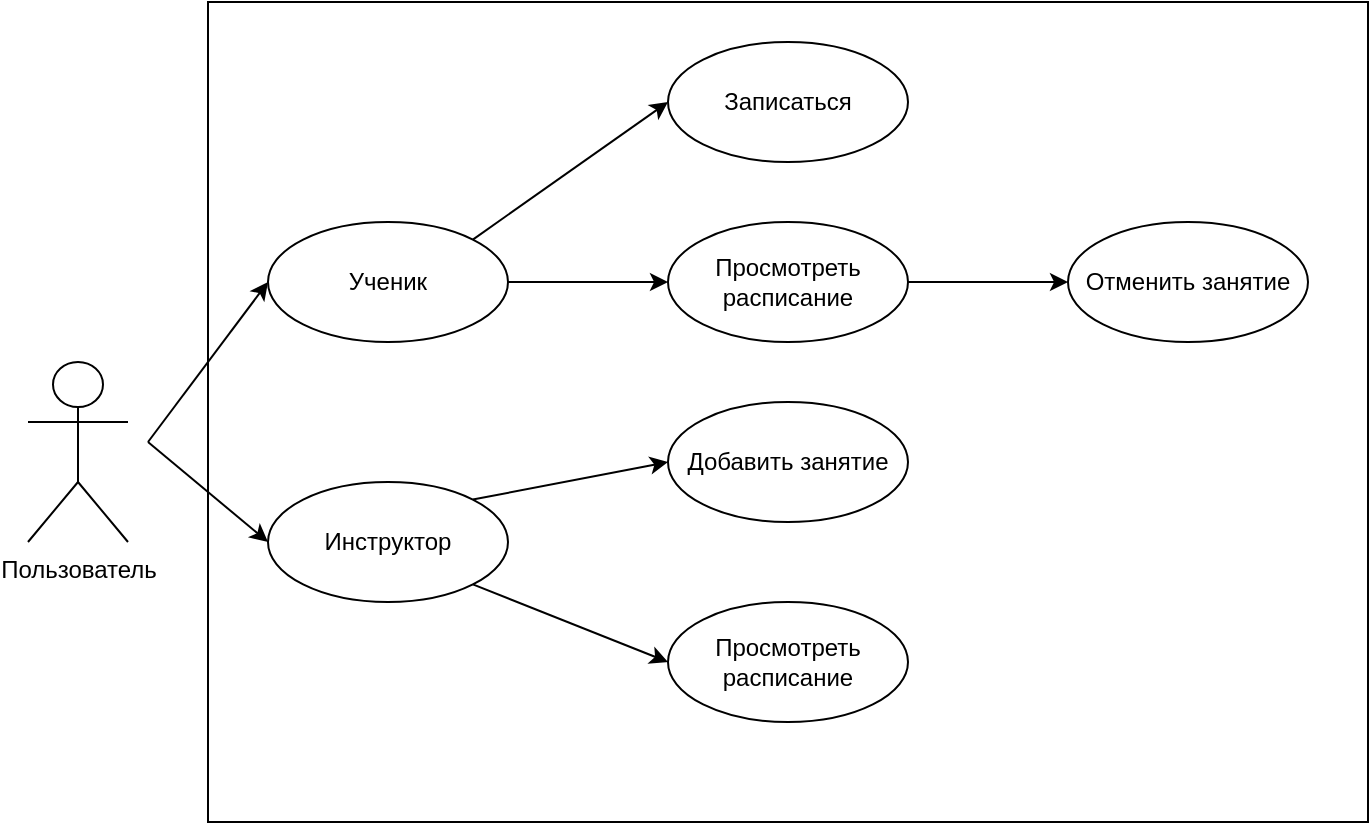 <mxfile version="15.8.4" type="device"><diagram id="TmyWbQWPxep5SJZQJPyE" name="Страница 1"><mxGraphModel dx="918" dy="571" grid="1" gridSize="10" guides="1" tooltips="1" connect="1" arrows="1" fold="1" page="1" pageScale="1" pageWidth="827" pageHeight="1169" math="0" shadow="0"><root><mxCell id="0"/><mxCell id="1" parent="0"/><mxCell id="9DUP10uBuC-lUPvSFzSc-1" value="Пользователь" style="shape=umlActor;verticalLabelPosition=bottom;verticalAlign=top;html=1;outlineConnect=0;" vertex="1" parent="1"><mxGeometry x="110" y="280" width="50" height="90" as="geometry"/></mxCell><mxCell id="9DUP10uBuC-lUPvSFzSc-6" value="" style="rounded=0;whiteSpace=wrap;html=1;" vertex="1" parent="1"><mxGeometry x="200" y="100" width="580" height="410" as="geometry"/></mxCell><mxCell id="9DUP10uBuC-lUPvSFzSc-18" style="rounded=0;orthogonalLoop=1;jettySize=auto;html=1;exitX=1;exitY=0;exitDx=0;exitDy=0;entryX=0;entryY=0.5;entryDx=0;entryDy=0;" edge="1" parent="1" source="9DUP10uBuC-lUPvSFzSc-7" target="9DUP10uBuC-lUPvSFzSc-9"><mxGeometry relative="1" as="geometry"/></mxCell><mxCell id="9DUP10uBuC-lUPvSFzSc-19" style="edgeStyle=none;rounded=0;orthogonalLoop=1;jettySize=auto;html=1;exitX=1;exitY=0.5;exitDx=0;exitDy=0;entryX=0;entryY=0.5;entryDx=0;entryDy=0;" edge="1" parent="1" source="9DUP10uBuC-lUPvSFzSc-7" target="9DUP10uBuC-lUPvSFzSc-10"><mxGeometry relative="1" as="geometry"/></mxCell><mxCell id="9DUP10uBuC-lUPvSFzSc-7" value="Ученик" style="ellipse;whiteSpace=wrap;html=1;" vertex="1" parent="1"><mxGeometry x="230" y="210" width="120" height="60" as="geometry"/></mxCell><mxCell id="9DUP10uBuC-lUPvSFzSc-21" style="edgeStyle=none;rounded=0;orthogonalLoop=1;jettySize=auto;html=1;exitX=1;exitY=0;exitDx=0;exitDy=0;entryX=0;entryY=0.5;entryDx=0;entryDy=0;" edge="1" parent="1" source="9DUP10uBuC-lUPvSFzSc-8" target="9DUP10uBuC-lUPvSFzSc-12"><mxGeometry relative="1" as="geometry"/></mxCell><mxCell id="9DUP10uBuC-lUPvSFzSc-22" style="edgeStyle=none;rounded=0;orthogonalLoop=1;jettySize=auto;html=1;exitX=1;exitY=1;exitDx=0;exitDy=0;entryX=0;entryY=0.5;entryDx=0;entryDy=0;" edge="1" parent="1" source="9DUP10uBuC-lUPvSFzSc-8" target="9DUP10uBuC-lUPvSFzSc-13"><mxGeometry relative="1" as="geometry"/></mxCell><mxCell id="9DUP10uBuC-lUPvSFzSc-8" value="Инструктор" style="ellipse;whiteSpace=wrap;html=1;" vertex="1" parent="1"><mxGeometry x="230" y="340" width="120" height="60" as="geometry"/></mxCell><mxCell id="9DUP10uBuC-lUPvSFzSc-9" value="Записаться" style="ellipse;whiteSpace=wrap;html=1;" vertex="1" parent="1"><mxGeometry x="430" y="120" width="120" height="60" as="geometry"/></mxCell><mxCell id="9DUP10uBuC-lUPvSFzSc-20" style="edgeStyle=none;rounded=0;orthogonalLoop=1;jettySize=auto;html=1;exitX=1;exitY=0.5;exitDx=0;exitDy=0;" edge="1" parent="1" source="9DUP10uBuC-lUPvSFzSc-10" target="9DUP10uBuC-lUPvSFzSc-11"><mxGeometry relative="1" as="geometry"/></mxCell><mxCell id="9DUP10uBuC-lUPvSFzSc-10" value="Просмотреть расписание" style="ellipse;whiteSpace=wrap;html=1;" vertex="1" parent="1"><mxGeometry x="430" y="210" width="120" height="60" as="geometry"/></mxCell><mxCell id="9DUP10uBuC-lUPvSFzSc-11" value="Отменить занятие" style="ellipse;whiteSpace=wrap;html=1;" vertex="1" parent="1"><mxGeometry x="630" y="210" width="120" height="60" as="geometry"/></mxCell><mxCell id="9DUP10uBuC-lUPvSFzSc-12" value="Добавить занятие" style="ellipse;whiteSpace=wrap;html=1;" vertex="1" parent="1"><mxGeometry x="430" y="300" width="120" height="60" as="geometry"/></mxCell><mxCell id="9DUP10uBuC-lUPvSFzSc-13" value="Просмотреть расписание" style="ellipse;whiteSpace=wrap;html=1;" vertex="1" parent="1"><mxGeometry x="430" y="400" width="120" height="60" as="geometry"/></mxCell><mxCell id="9DUP10uBuC-lUPvSFzSc-16" value="" style="endArrow=classic;html=1;rounded=0;entryX=0;entryY=0.5;entryDx=0;entryDy=0;" edge="1" parent="1" target="9DUP10uBuC-lUPvSFzSc-7"><mxGeometry width="50" height="50" relative="1" as="geometry"><mxPoint x="170" y="320" as="sourcePoint"/><mxPoint x="430" y="300" as="targetPoint"/></mxGeometry></mxCell><mxCell id="9DUP10uBuC-lUPvSFzSc-17" value="" style="endArrow=classic;html=1;rounded=0;entryX=0;entryY=0.5;entryDx=0;entryDy=0;" edge="1" parent="1" target="9DUP10uBuC-lUPvSFzSc-8"><mxGeometry width="50" height="50" relative="1" as="geometry"><mxPoint x="170" y="320" as="sourcePoint"/><mxPoint x="430" y="300" as="targetPoint"/></mxGeometry></mxCell></root></mxGraphModel></diagram></mxfile>